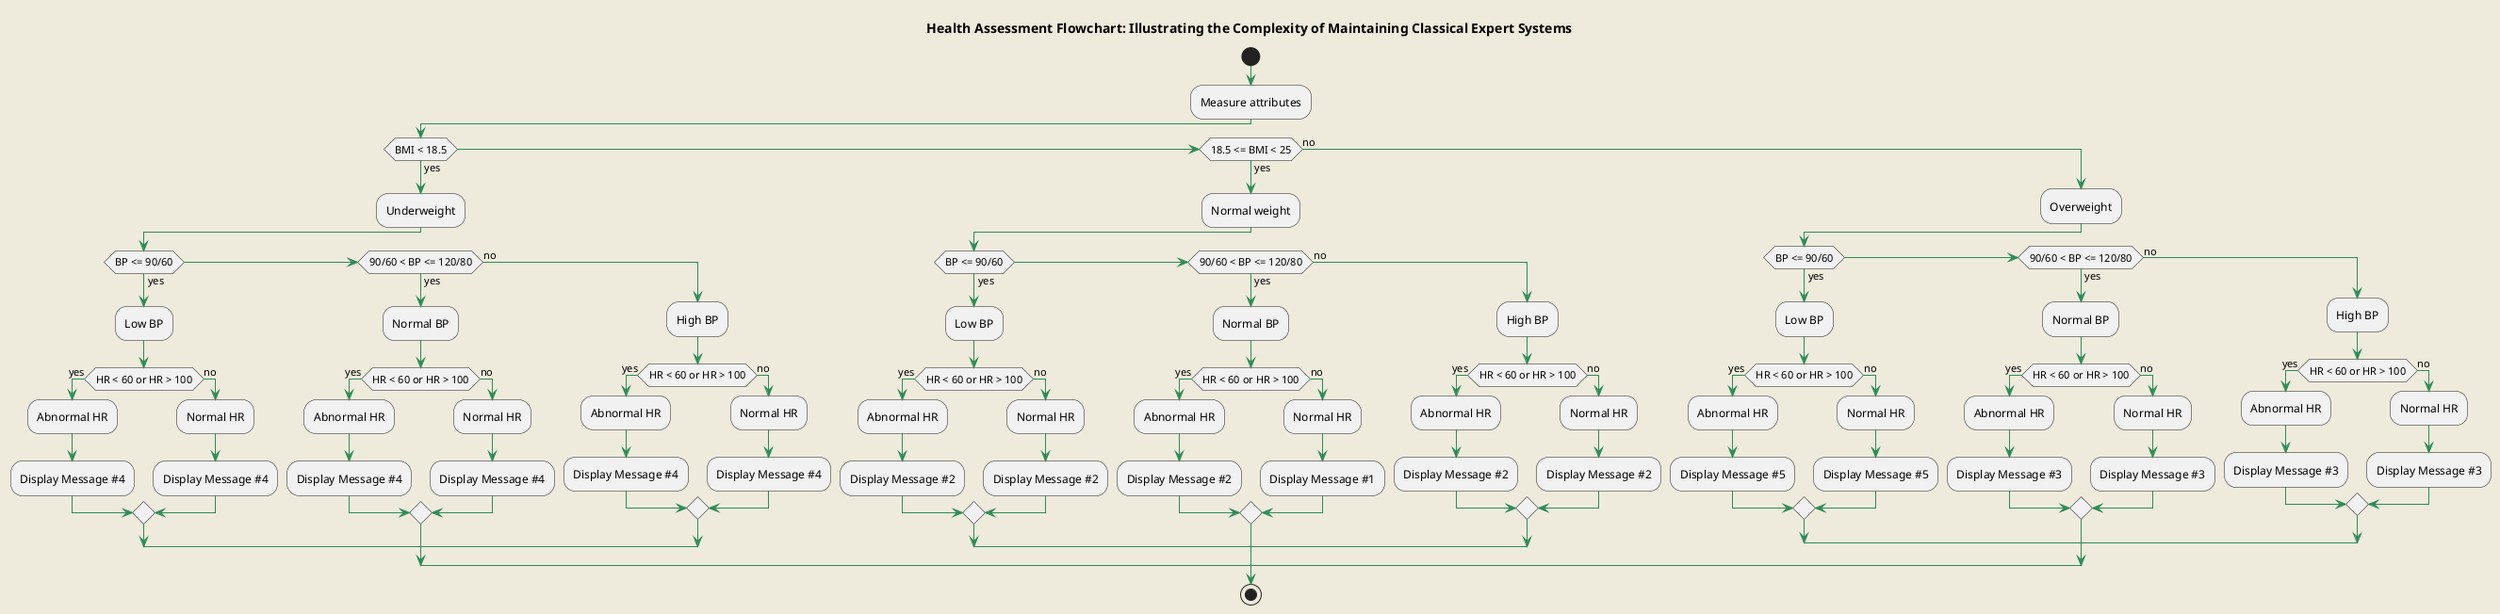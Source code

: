 @startuml StateDiagram
skinparam backgroundColor #EEEBDC
skinparam ArrowColor SeaGreen

title "Health Assessment Flowchart: Illustrating the Complexity of Maintaining Classical Expert Systems"
start
    :Measure attributes;

if (BMI < 18.5) then (yes)
    :Underweight;
    if (BP <= 90/60) then (yes)
        :Low BP;
        if (HR < 60 or HR > 100) then (yes)
            :Abnormal HR;
            :Display Message #4;
        else (no)
            :Normal HR;
            :Display Message #4;
        endif
    else if (90/60 < BP <= 120/80) then (yes)
        :Normal BP;
        if (HR < 60 or HR > 100) then (yes)
            :Abnormal HR;
            :Display Message #4;
        else (no)
            :Normal HR;
            :Display Message #4;
        endif
    else (no)
        :High BP;
        if (HR < 60 or HR > 100) then (yes)
            :Abnormal HR;
            :Display Message #4;
        else (no)
            :Normal HR;
            :Display Message #4;
        endif
    endif
else if (18.5 <= BMI < 25) then (yes)
    :Normal weight;
    if (BP <= 90/60) then (yes)
        :Low BP;
        if (HR < 60 or HR > 100) then (yes)
            :Abnormal HR;
            :Display Message #2;
        else (no)
            :Normal HR;
            :Display Message #2;
        endif
    else if (90/60 < BP <= 120/80) then (yes)
        :Normal BP;
        if (HR < 60 or HR > 100) then (yes)
            :Abnormal HR;
            :Display Message #2;
        else (no)
            :Normal HR;
            :Display Message #1;
        endif
    else (no)
        :High BP;
        if (HR < 60 or HR > 100) then (yes)
            :Abnormal HR;
            :Display Message #2;
        else (no)
            :Normal HR;
            :Display Message #2;
        endif
    endif
else (no)
        :Overweight;
    if (BP <= 90/60) then (yes)
        :Low BP;
        if (HR < 60 or HR > 100) then (yes)
            :Abnormal HR;
            :Display Message #5;
        else (no)
            :Normal HR;
            :Display Message #5;
        endif
    else if (90/60 < BP <= 120/80) then (yes)
        :Normal BP;
        if (HR < 60 or HR > 100) then (yes)
            :Abnormal HR;
            :Display Message #3;
        else (no)
            :Normal HR;
            :Display Message #3;
        endif
    else (no)
        :High BP;
        if (HR < 60 or HR > 100) then (yes)
            :Abnormal HR;
            :Display Message #3;
        else (no)
            :Normal HR;
            :Display Message #3;
        endif
    endif
endif

stop

@enduml

